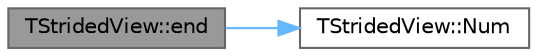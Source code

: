 digraph "TStridedView::end"
{
 // INTERACTIVE_SVG=YES
 // LATEX_PDF_SIZE
  bgcolor="transparent";
  edge [fontname=Helvetica,fontsize=10,labelfontname=Helvetica,labelfontsize=10];
  node [fontname=Helvetica,fontsize=10,shape=box,height=0.2,width=0.4];
  rankdir="LR";
  Node1 [id="Node000001",label="TStridedView::end",height=0.2,width=0.4,color="gray40", fillcolor="grey60", style="filled", fontcolor="black",tooltip=" "];
  Node1 -> Node2 [id="edge1_Node000001_Node000002",color="steelblue1",style="solid",tooltip=" "];
  Node2 [id="Node000002",label="TStridedView::Num",height=0.2,width=0.4,color="grey40", fillcolor="white", style="filled",URL="$d0/dab/classTStridedView.html#a4733e3033cffcb81a245d197ea679897",tooltip=" "];
}
